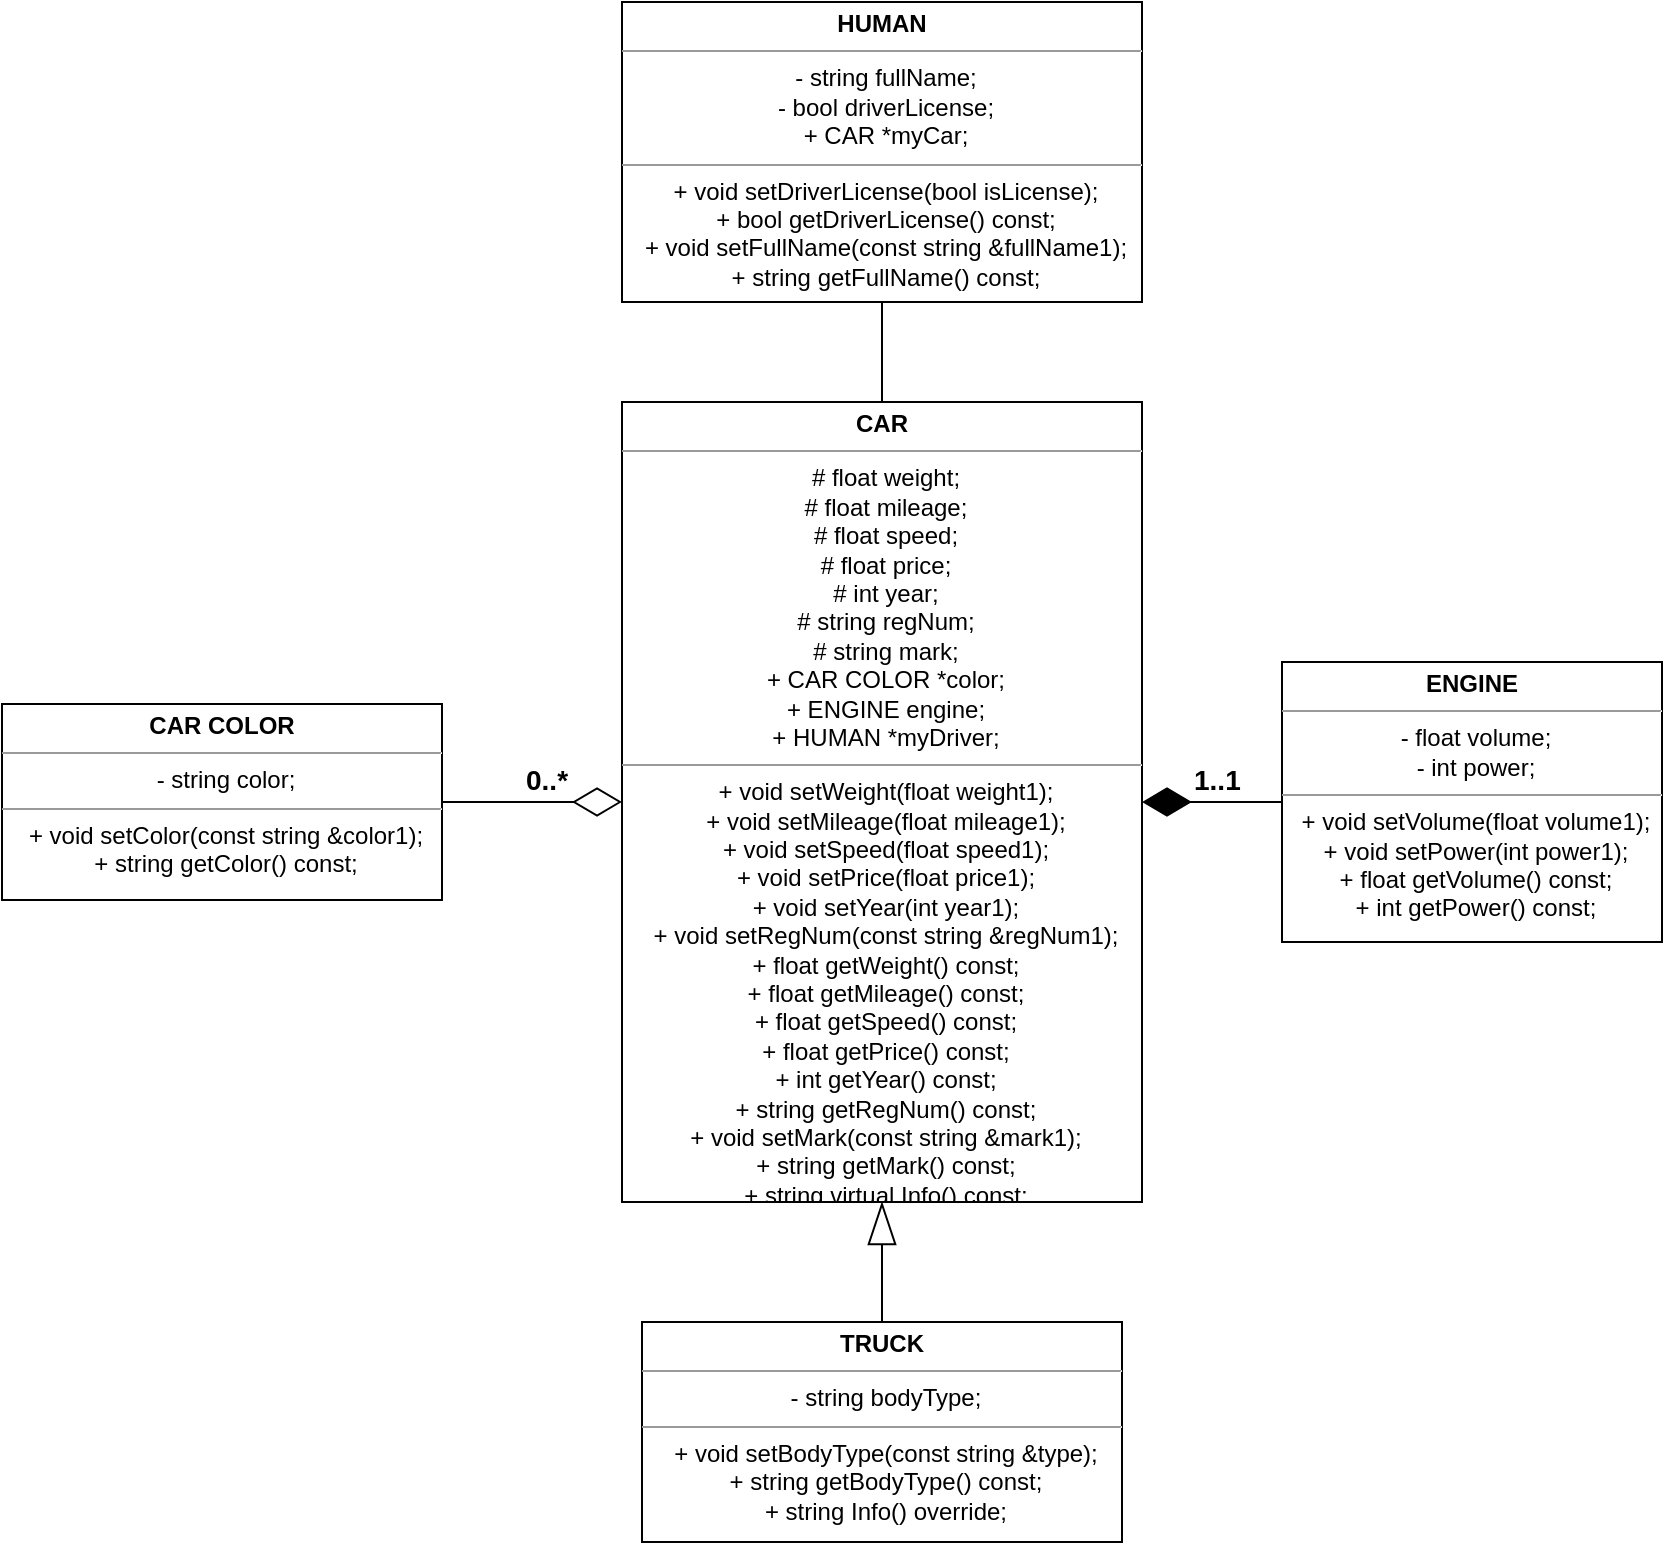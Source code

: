 <mxfile version="12.3.2" type="device" pages="1"><diagram id="so5wM7HwcX3Edwg839ob" name="MAIN"><mxGraphModel dx="1252" dy="504" grid="1" gridSize="10" guides="1" tooltips="1" connect="1" arrows="1" fold="1" page="0" pageScale="1" pageWidth="827" pageHeight="1169" math="0" shadow="0"><root><mxCell id="0"/><mxCell id="1" parent="0"/><mxCell id="T6Uzz-iR1-GZTCSClUqK-1" value="&lt;p style=&quot;margin: 4px 0px 0px&quot;&gt;&lt;b&gt;CAR&lt;/b&gt;&lt;/p&gt;&lt;hr size=&quot;1&quot;&gt;&lt;p style=&quot;margin: 0px ; margin-left: 4px&quot;&gt;# float weight&lt;span&gt;;&lt;/span&gt;&lt;/p&gt;&lt;p style=&quot;margin: 0px ; margin-left: 4px&quot;&gt;# float&amp;nbsp;mileage;&lt;/p&gt;&lt;p style=&quot;margin: 0px ; margin-left: 4px&quot;&gt;# float speed;&lt;/p&gt;&lt;p style=&quot;margin: 0px ; margin-left: 4px&quot;&gt;# float price;&lt;/p&gt;&lt;p style=&quot;margin: 0px ; margin-left: 4px&quot;&gt;# int&amp;nbsp;year;&lt;/p&gt;&lt;p style=&quot;margin: 0px ; margin-left: 4px&quot;&gt;# string regNum;&lt;/p&gt;&lt;p style=&quot;margin: 0px ; margin-left: 4px&quot;&gt;# string mark;&lt;/p&gt;&lt;p style=&quot;margin: 0px ; margin-left: 4px&quot;&gt;+ CAR COLOR *color;&lt;/p&gt;&lt;p style=&quot;margin: 0px ; margin-left: 4px&quot;&gt;+ ENGINE engine;&lt;/p&gt;&lt;p style=&quot;margin: 0px ; margin-left: 4px&quot;&gt;+ HUMAN *myDriver;&lt;/p&gt;&lt;hr size=&quot;1&quot;&gt;&lt;p style=&quot;margin: 0px ; margin-left: 4px&quot;&gt;+ void setWeight(float weight1);&lt;/p&gt;&lt;p style=&quot;margin: 0px ; margin-left: 4px&quot;&gt;+ void setMileage(float mileage1);&lt;/p&gt;&lt;p style=&quot;margin: 0px ; margin-left: 4px&quot;&gt;+ void setSpeed(float speed1);&lt;/p&gt;&lt;p style=&quot;margin: 0px ; margin-left: 4px&quot;&gt;+ void setPrice(float price1);&lt;/p&gt;&lt;p style=&quot;margin: 0px ; margin-left: 4px&quot;&gt;+ void setYear(int year1);&lt;/p&gt;&lt;p style=&quot;margin: 0px ; margin-left: 4px&quot;&gt;+ void setRegNum(const string &amp;amp;regNum1);&lt;/p&gt;&lt;p style=&quot;margin: 0px ; margin-left: 4px&quot;&gt;+ float getWeight() const;&lt;/p&gt;&lt;p style=&quot;margin: 0px ; margin-left: 4px&quot;&gt;+ float getMileage() const;&lt;br&gt;&lt;/p&gt;&lt;p style=&quot;margin: 0px ; margin-left: 4px&quot;&gt;+ float getSpeed() const;&lt;br&gt;&lt;/p&gt;&lt;p style=&quot;margin: 0px ; margin-left: 4px&quot;&gt;+ float getPrice() const;&lt;br&gt;&lt;/p&gt;&lt;p style=&quot;margin: 0px ; margin-left: 4px&quot;&gt;+ int getYear() const;&lt;br&gt;&lt;/p&gt;&lt;p style=&quot;margin: 0px ; margin-left: 4px&quot;&gt;+ string getRegNum() const;&lt;br&gt;&lt;/p&gt;&lt;p style=&quot;margin: 0px 0px 0px 4px&quot;&gt;+ void setMark(const string &amp;amp;mark1);&lt;/p&gt;&lt;p style=&quot;margin: 0px 0px 0px 4px&quot;&gt;+ string getMark() const;&lt;/p&gt;&lt;p style=&quot;margin: 0px ; margin-left: 4px&quot;&gt;+ string virtual Info() const;&lt;/p&gt;" style="verticalAlign=top;align=center;overflow=fill;fontSize=12;fontFamily=Helvetica;html=1;" parent="1" vertex="1"><mxGeometry x="210" y="270" width="260" height="400" as="geometry"/></mxCell><mxCell id="T6Uzz-iR1-GZTCSClUqK-4" value="&lt;p style=&quot;margin: 4px 0px 0px&quot;&gt;&lt;b&gt;ENGINE&lt;/b&gt;&lt;/p&gt;&lt;hr size=&quot;1&quot;&gt;&lt;p style=&quot;margin: 0px ; margin-left: 4px&quot;&gt;- float volume;&lt;/p&gt;&lt;p style=&quot;margin: 0px ; margin-left: 4px&quot;&gt;- int power;&lt;/p&gt;&lt;hr size=&quot;1&quot;&gt;&lt;p style=&quot;margin: 0px ; margin-left: 4px&quot;&gt;+ void setVolume(float volume1);&lt;/p&gt;&lt;p style=&quot;margin: 0px ; margin-left: 4px&quot;&gt;+ void setPower(int power1);&lt;/p&gt;&lt;p style=&quot;margin: 0px ; margin-left: 4px&quot;&gt;+ float getVolume() const;&lt;/p&gt;&lt;p style=&quot;margin: 0px ; margin-left: 4px&quot;&gt;+ int getPower() const;&lt;/p&gt;" style="verticalAlign=top;align=center;overflow=fill;fontSize=12;fontFamily=Helvetica;html=1;" parent="1" vertex="1"><mxGeometry x="540" y="400" width="190" height="140" as="geometry"/></mxCell><mxCell id="T6Uzz-iR1-GZTCSClUqK-14" style="edgeStyle=orthogonalEdgeStyle;rounded=0;orthogonalLoop=1;jettySize=auto;html=1;entryX=0.5;entryY=0;entryDx=0;entryDy=0;startArrow=none;startFill=0;startSize=22;endArrow=none;endFill=0;endSize=19;strokeWidth=1;fontSize=14;" parent="1" source="T6Uzz-iR1-GZTCSClUqK-5" target="T6Uzz-iR1-GZTCSClUqK-1" edge="1"><mxGeometry relative="1" as="geometry"/></mxCell><mxCell id="T6Uzz-iR1-GZTCSClUqK-5" value="&lt;p style=&quot;margin: 4px 0px 0px&quot;&gt;&lt;b&gt;HUMAN&lt;/b&gt;&lt;/p&gt;&lt;hr size=&quot;1&quot;&gt;&lt;p style=&quot;margin: 0px ; margin-left: 4px&quot;&gt;- string fullName;&lt;/p&gt;&lt;p style=&quot;margin: 0px ; margin-left: 4px&quot;&gt;- bool&amp;nbsp;driverLicense;&lt;/p&gt;&lt;p style=&quot;margin: 0px ; margin-left: 4px&quot;&gt;+ CAR *myCar;&lt;/p&gt;&lt;hr size=&quot;1&quot;&gt;&lt;p style=&quot;margin: 0px ; margin-left: 4px&quot;&gt;+ void setDriverLicense(bool isLicense);&lt;/p&gt;&lt;p style=&quot;margin: 0px ; margin-left: 4px&quot;&gt;+ bool getDriverLicense() const;&lt;br&gt;&lt;/p&gt;&lt;p style=&quot;margin: 0px 0px 0px 4px&quot;&gt;+ void setFullName(const string &amp;amp;fullName1);&lt;/p&gt;&lt;p style=&quot;margin: 0px 0px 0px 4px&quot;&gt;+ string getFullName() const;&lt;/p&gt;" style="verticalAlign=top;align=center;overflow=fill;fontSize=12;fontFamily=Helvetica;html=1;" parent="1" vertex="1"><mxGeometry x="210" y="70" width="260" height="150" as="geometry"/></mxCell><mxCell id="T6Uzz-iR1-GZTCSClUqK-8" value="&lt;p style=&quot;margin: 4px 0px 0px&quot;&gt;&lt;b&gt;CAR COLOR&lt;/b&gt;&lt;/p&gt;&lt;hr size=&quot;1&quot;&gt;&lt;p style=&quot;margin: 0px ; margin-left: 4px&quot;&gt;- string color;&lt;/p&gt;&lt;hr size=&quot;1&quot;&gt;&lt;p style=&quot;margin: 0px ; margin-left: 4px&quot;&gt;+ void setColor(const string &amp;amp;color1);&lt;/p&gt;&lt;p style=&quot;margin: 0px ; margin-left: 4px&quot;&gt;+ string getColor() const;&lt;/p&gt;" style="verticalAlign=top;align=center;overflow=fill;fontSize=12;fontFamily=Helvetica;html=1;" parent="1" vertex="1"><mxGeometry x="-100" y="421" width="220" height="98" as="geometry"/></mxCell><mxCell id="T6Uzz-iR1-GZTCSClUqK-11" style="edgeStyle=orthogonalEdgeStyle;rounded=0;orthogonalLoop=1;jettySize=auto;html=1;entryX=0.5;entryY=1;entryDx=0;entryDy=0;startSize=22;endArrow=blockThin;endFill=0;endSize=19;strokeWidth=1;fontSize=14;" parent="1" source="T6Uzz-iR1-GZTCSClUqK-9" target="T6Uzz-iR1-GZTCSClUqK-1" edge="1"><mxGeometry relative="1" as="geometry"/></mxCell><mxCell id="T6Uzz-iR1-GZTCSClUqK-9" value="&lt;p style=&quot;margin: 4px 0px 0px&quot;&gt;&lt;b&gt;TRUCK&lt;/b&gt;&lt;/p&gt;&lt;hr size=&quot;1&quot;&gt;&lt;p style=&quot;margin: 0px ; margin-left: 4px&quot;&gt;- string bodyType;&lt;/p&gt;&lt;hr size=&quot;1&quot;&gt;&lt;p style=&quot;margin: 0px ; margin-left: 4px&quot;&gt;+ void setBodyType(const string &amp;amp;type);&lt;/p&gt;&lt;p style=&quot;margin: 0px ; margin-left: 4px&quot;&gt;+ string getBodyType() const;&lt;/p&gt;&lt;p style=&quot;margin: 0px ; margin-left: 4px&quot;&gt;+ string Info() override;&lt;br&gt;&lt;/p&gt;" style="verticalAlign=top;align=center;overflow=fill;fontSize=12;fontFamily=Helvetica;html=1;" parent="1" vertex="1"><mxGeometry x="220" y="730" width="240" height="110" as="geometry"/></mxCell><mxCell id="T6Uzz-iR1-GZTCSClUqK-10" value="1..1" style="endArrow=none;html=1;endSize=12;startArrow=diamondThin;startSize=22;startFill=1;edgeStyle=orthogonalEdgeStyle;align=left;verticalAlign=bottom;entryX=0;entryY=0.5;entryDx=0;entryDy=0;endFill=0;strokeWidth=1;fontSize=14;fontStyle=1;exitX=1;exitY=0.5;exitDx=0;exitDy=0;rounded=0;" parent="1" source="T6Uzz-iR1-GZTCSClUqK-1" target="T6Uzz-iR1-GZTCSClUqK-4" edge="1"><mxGeometry x="-0.335" relative="1" as="geometry"><mxPoint x="480" y="110" as="sourcePoint"/><mxPoint x="400" y="280" as="targetPoint"/><mxPoint as="offset"/></mxGeometry></mxCell><mxCell id="HwLoxd-JD-eHsmYOe6fo-1" value="0..*" style="endArrow=none;html=1;endSize=12;startArrow=diamondThin;startSize=22;startFill=0;edgeStyle=orthogonalEdgeStyle;align=left;verticalAlign=bottom;exitX=0;exitY=0.5;exitDx=0;exitDy=0;entryX=1;entryY=0.5;entryDx=0;entryDy=0;endFill=0;rounded=0;fontSize=14;fontStyle=1" parent="1" source="T6Uzz-iR1-GZTCSClUqK-1" target="T6Uzz-iR1-GZTCSClUqK-8" edge="1"><mxGeometry x="0.111" relative="1" as="geometry"><mxPoint x="70" y="450" as="sourcePoint"/><mxPoint x="230" y="450" as="targetPoint"/><mxPoint as="offset"/></mxGeometry></mxCell></root></mxGraphModel></diagram></mxfile>